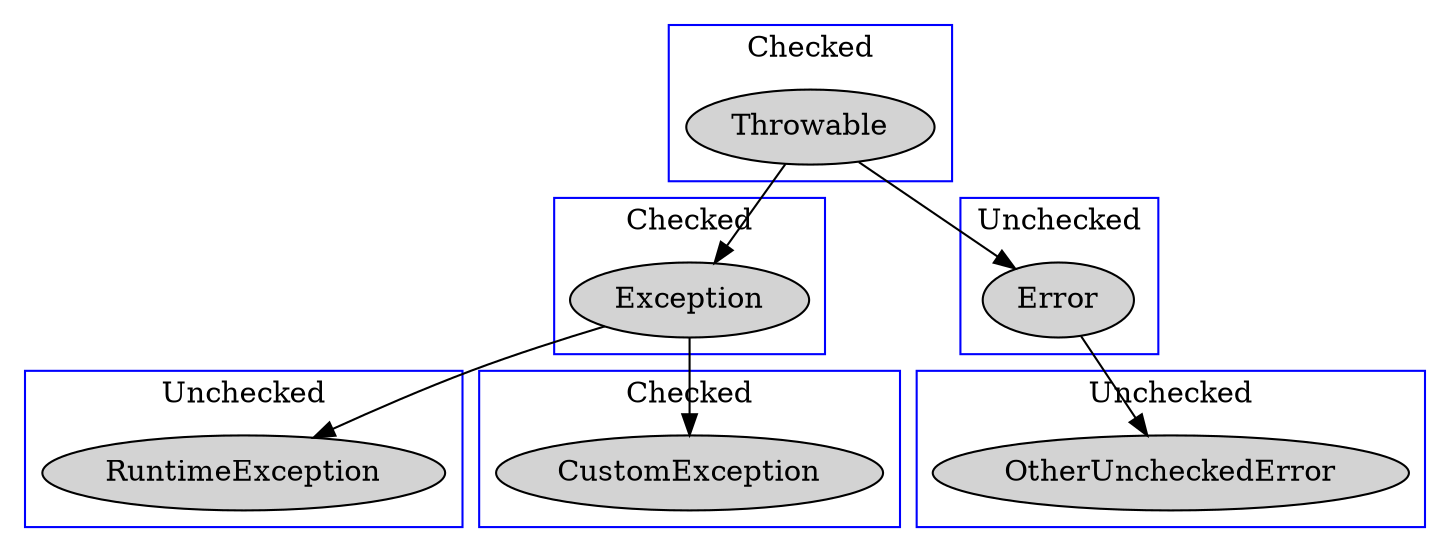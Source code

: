 digraph G {

	subgraph cluster_0 {
		node [style=filled];
		"Throwable";
		label = "Checked";
		color=blue
	}

	subgraph cluster_1 {
		node [style=filled];
		"Throwable" -> "Exception";
		label = "Checked";
		color=blue
	}

        subgraph cluster_2 {
		node [style=filled];
		"Throwable" -> "Error";
		label = "Unchecked";
		color=blue
	}

        subgraph cluster_3 {
		node [style=filled];
		"Exception" -> "RuntimeException";
		label = "Unchecked";
		color=blue
	}
        subgraph cluster_4 {
		node [style=filled];
		"Exception" -> "CustomException";
		label = "Checked";
		color=blue
	}
        subgraph cluster_5 {
		node [style=filled];
		"Error" -> "OtherUncheckedError";
		label = "Unchecked";
		color=blue
	}
}